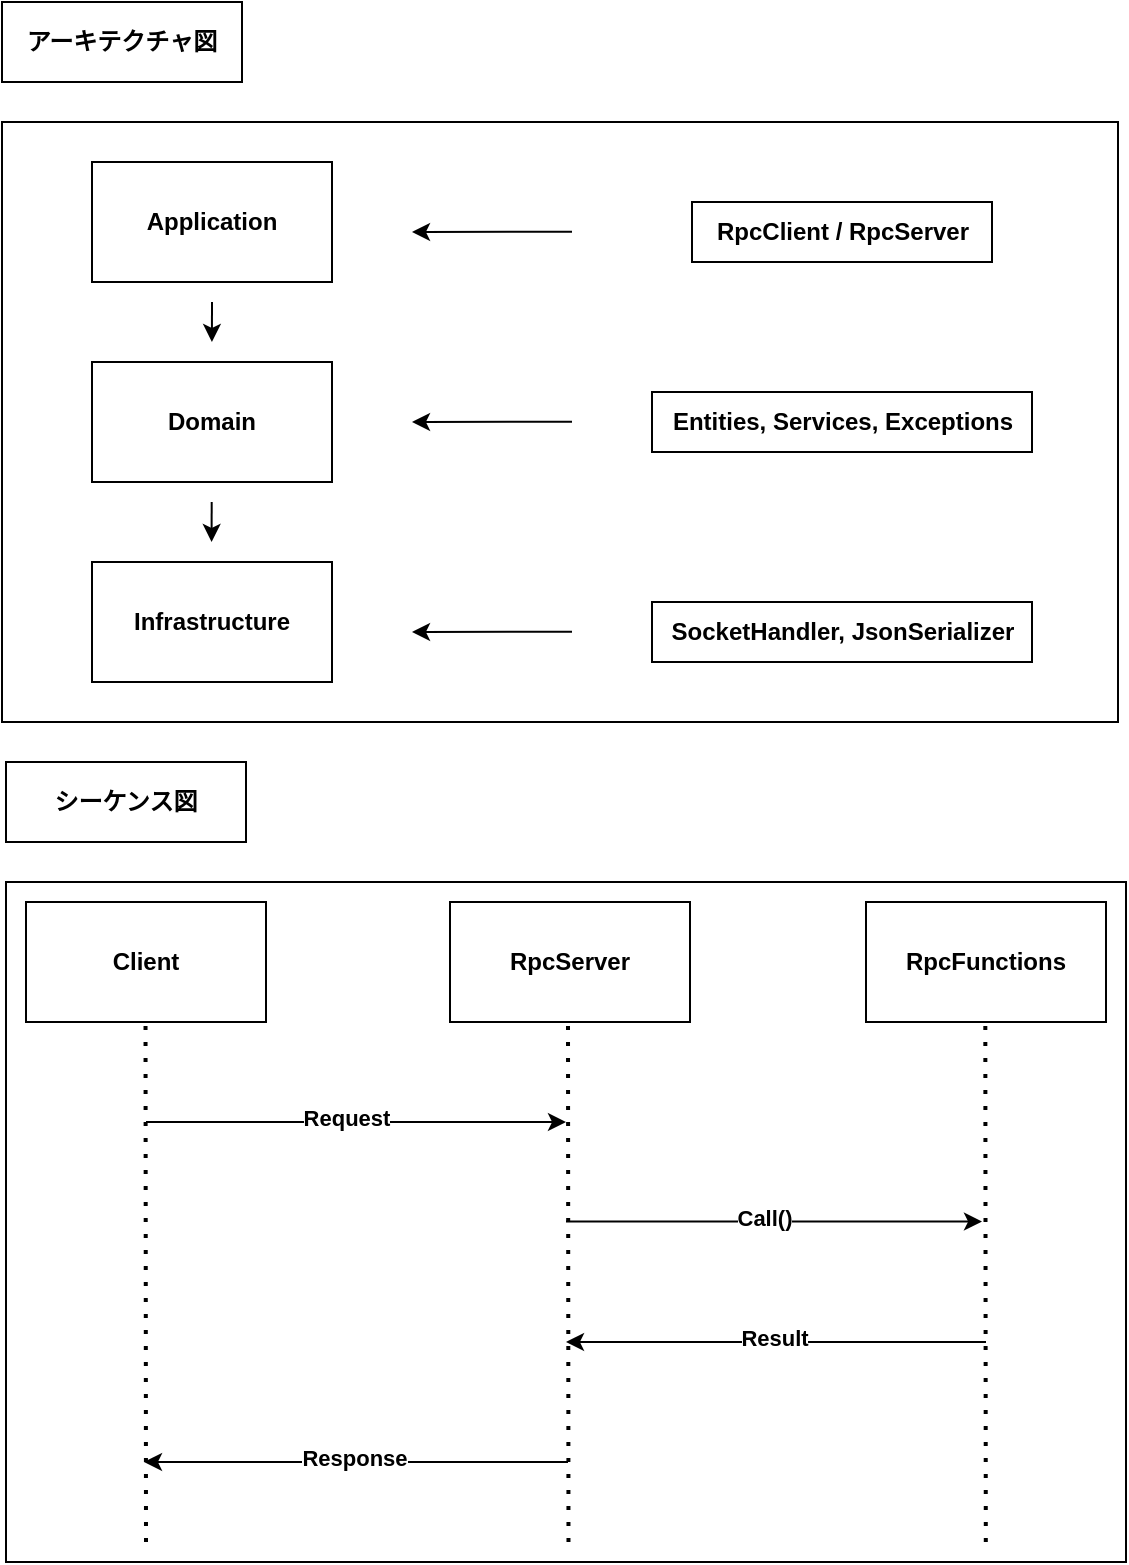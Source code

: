 <mxfile version="28.2.5">
  <diagram name="ページ1" id="TWzEQz-ueiFoFB7QWN1x">
    <mxGraphModel dx="1426" dy="795" grid="1" gridSize="10" guides="1" tooltips="1" connect="1" arrows="1" fold="1" page="1" pageScale="1" pageWidth="583" pageHeight="827" math="0" shadow="0">
      <root>
        <mxCell id="0" />
        <mxCell id="1" parent="0" />
        <mxCell id="rbiv8sPYF9aSL3rIzocT-1" value="" style="group" vertex="1" connectable="0" parent="1">
          <mxGeometry x="13" y="464" width="560" height="340" as="geometry" />
        </mxCell>
        <mxCell id="rbiv8sPYF9aSL3rIzocT-2" value="" style="whiteSpace=wrap;html=1;glass=0;fillColor=none;" vertex="1" parent="rbiv8sPYF9aSL3rIzocT-1">
          <mxGeometry width="560" height="340" as="geometry" />
        </mxCell>
        <mxCell id="rbiv8sPYF9aSL3rIzocT-3" value="" style="group" vertex="1" connectable="0" parent="rbiv8sPYF9aSL3rIzocT-1">
          <mxGeometry x="10" y="10" width="540" height="320" as="geometry" />
        </mxCell>
        <mxCell id="rbiv8sPYF9aSL3rIzocT-4" value="" style="group" vertex="1" connectable="0" parent="rbiv8sPYF9aSL3rIzocT-3">
          <mxGeometry width="120" height="320" as="geometry" />
        </mxCell>
        <mxCell id="rbiv8sPYF9aSL3rIzocT-5" value="&lt;b&gt;Client&lt;/b&gt;" style="rounded=0;whiteSpace=wrap;html=1;" vertex="1" parent="rbiv8sPYF9aSL3rIzocT-4">
          <mxGeometry width="120" height="60" as="geometry" />
        </mxCell>
        <mxCell id="rbiv8sPYF9aSL3rIzocT-6" value="" style="endArrow=none;dashed=1;html=1;dashPattern=1 3;strokeWidth=2;rounded=0;" edge="1" parent="rbiv8sPYF9aSL3rIzocT-4">
          <mxGeometry width="50" height="50" relative="1" as="geometry">
            <mxPoint x="60" y="320" as="sourcePoint" />
            <mxPoint x="59.76" y="60" as="targetPoint" />
          </mxGeometry>
        </mxCell>
        <mxCell id="rbiv8sPYF9aSL3rIzocT-7" value="" style="group" vertex="1" connectable="0" parent="rbiv8sPYF9aSL3rIzocT-3">
          <mxGeometry x="212" width="120" height="320" as="geometry" />
        </mxCell>
        <mxCell id="rbiv8sPYF9aSL3rIzocT-8" value="&lt;b&gt;RpcServer&lt;/b&gt;" style="rounded=0;whiteSpace=wrap;html=1;" vertex="1" parent="rbiv8sPYF9aSL3rIzocT-7">
          <mxGeometry width="120" height="60" as="geometry" />
        </mxCell>
        <mxCell id="rbiv8sPYF9aSL3rIzocT-9" value="" style="endArrow=none;dashed=1;html=1;dashPattern=1 3;strokeWidth=2;rounded=0;" edge="1" parent="rbiv8sPYF9aSL3rIzocT-7">
          <mxGeometry width="50" height="50" relative="1" as="geometry">
            <mxPoint x="59.24" y="320" as="sourcePoint" />
            <mxPoint x="59" y="60" as="targetPoint" />
          </mxGeometry>
        </mxCell>
        <mxCell id="rbiv8sPYF9aSL3rIzocT-10" value="" style="group" vertex="1" connectable="0" parent="rbiv8sPYF9aSL3rIzocT-3">
          <mxGeometry x="420" width="120" height="320" as="geometry" />
        </mxCell>
        <mxCell id="rbiv8sPYF9aSL3rIzocT-11" value="&lt;b&gt;RpcFunctions&lt;/b&gt;" style="rounded=0;whiteSpace=wrap;html=1;" vertex="1" parent="rbiv8sPYF9aSL3rIzocT-10">
          <mxGeometry width="120" height="60" as="geometry" />
        </mxCell>
        <mxCell id="rbiv8sPYF9aSL3rIzocT-12" value="" style="endArrow=none;dashed=1;html=1;dashPattern=1 3;strokeWidth=2;rounded=0;" edge="1" parent="rbiv8sPYF9aSL3rIzocT-10">
          <mxGeometry width="50" height="50" relative="1" as="geometry">
            <mxPoint x="59.9" y="320" as="sourcePoint" />
            <mxPoint x="59.66" y="60" as="targetPoint" />
          </mxGeometry>
        </mxCell>
        <mxCell id="rbiv8sPYF9aSL3rIzocT-13" value="" style="endArrow=classic;html=1;rounded=0;" edge="1" parent="rbiv8sPYF9aSL3rIzocT-10">
          <mxGeometry width="50" height="50" relative="1" as="geometry">
            <mxPoint x="-150" y="159.8" as="sourcePoint" />
            <mxPoint x="58" y="159.8" as="targetPoint" />
          </mxGeometry>
        </mxCell>
        <mxCell id="rbiv8sPYF9aSL3rIzocT-14" value="&lt;b&gt;Call()&lt;/b&gt;" style="edgeLabel;html=1;align=center;verticalAlign=middle;resizable=0;points=[];" vertex="1" connectable="0" parent="rbiv8sPYF9aSL3rIzocT-13">
          <mxGeometry x="-0.046" y="2" relative="1" as="geometry">
            <mxPoint as="offset" />
          </mxGeometry>
        </mxCell>
        <mxCell id="rbiv8sPYF9aSL3rIzocT-15" value="" style="endArrow=classic;html=1;rounded=0;" edge="1" parent="rbiv8sPYF9aSL3rIzocT-10">
          <mxGeometry width="50" height="50" relative="1" as="geometry">
            <mxPoint x="60" y="220" as="sourcePoint" />
            <mxPoint x="-150" y="220" as="targetPoint" />
          </mxGeometry>
        </mxCell>
        <mxCell id="rbiv8sPYF9aSL3rIzocT-16" value="&lt;b&gt;Result&lt;/b&gt;" style="edgeLabel;html=1;align=center;verticalAlign=middle;resizable=0;points=[];" vertex="1" connectable="0" parent="rbiv8sPYF9aSL3rIzocT-15">
          <mxGeometry x="0.01" y="-2" relative="1" as="geometry">
            <mxPoint as="offset" />
          </mxGeometry>
        </mxCell>
        <mxCell id="rbiv8sPYF9aSL3rIzocT-17" value="" style="endArrow=classic;html=1;rounded=0;" edge="1" parent="rbiv8sPYF9aSL3rIzocT-1">
          <mxGeometry width="50" height="50" relative="1" as="geometry">
            <mxPoint x="70" y="120" as="sourcePoint" />
            <mxPoint x="280" y="120" as="targetPoint" />
          </mxGeometry>
        </mxCell>
        <mxCell id="rbiv8sPYF9aSL3rIzocT-18" value="&lt;b&gt;Request&lt;/b&gt;" style="edgeLabel;html=1;align=center;verticalAlign=middle;resizable=0;points=[];" vertex="1" connectable="0" parent="rbiv8sPYF9aSL3rIzocT-17">
          <mxGeometry x="-0.046" y="2" relative="1" as="geometry">
            <mxPoint as="offset" />
          </mxGeometry>
        </mxCell>
        <mxCell id="rbiv8sPYF9aSL3rIzocT-19" value="" style="group" vertex="1" connectable="0" parent="rbiv8sPYF9aSL3rIzocT-1">
          <mxGeometry x="69" y="170" width="422" height="120" as="geometry" />
        </mxCell>
        <mxCell id="rbiv8sPYF9aSL3rIzocT-20" value="" style="endArrow=classic;html=1;rounded=0;" edge="1" parent="rbiv8sPYF9aSL3rIzocT-19">
          <mxGeometry width="50" height="50" relative="1" as="geometry">
            <mxPoint x="212" y="120" as="sourcePoint" />
            <mxPoint y="120" as="targetPoint" />
          </mxGeometry>
        </mxCell>
        <mxCell id="rbiv8sPYF9aSL3rIzocT-21" value="&lt;b&gt;Response&lt;/b&gt;" style="edgeLabel;html=1;align=center;verticalAlign=middle;resizable=0;points=[];" vertex="1" connectable="0" parent="rbiv8sPYF9aSL3rIzocT-20">
          <mxGeometry x="0.01" y="-2" relative="1" as="geometry">
            <mxPoint as="offset" />
          </mxGeometry>
        </mxCell>
        <mxCell id="rbiv8sPYF9aSL3rIzocT-22" value="&lt;b&gt;シーケンス図&lt;/b&gt;" style="rounded=0;whiteSpace=wrap;html=1;" vertex="1" parent="1">
          <mxGeometry x="13" y="404" width="120" height="40" as="geometry" />
        </mxCell>
        <mxCell id="rbiv8sPYF9aSL3rIzocT-23" value="&lt;b&gt;アーキテクチャ図&lt;/b&gt;" style="rounded=0;whiteSpace=wrap;html=1;" vertex="1" parent="1">
          <mxGeometry x="11" y="24" width="120" height="40" as="geometry" />
        </mxCell>
        <mxCell id="rbiv8sPYF9aSL3rIzocT-24" value="" style="group" vertex="1" connectable="0" parent="1">
          <mxGeometry x="11" y="84" width="558" height="300" as="geometry" />
        </mxCell>
        <mxCell id="rbiv8sPYF9aSL3rIzocT-25" value="" style="rounded=0;whiteSpace=wrap;html=1;glass=0;fillColor=none;" vertex="1" parent="rbiv8sPYF9aSL3rIzocT-24">
          <mxGeometry width="558" height="300" as="geometry" />
        </mxCell>
        <mxCell id="rbiv8sPYF9aSL3rIzocT-26" value="" style="group" vertex="1" connectable="0" parent="rbiv8sPYF9aSL3rIzocT-24">
          <mxGeometry x="45" y="20" width="470" height="260" as="geometry" />
        </mxCell>
        <mxCell id="rbiv8sPYF9aSL3rIzocT-27" value="" style="group" vertex="1" connectable="0" parent="rbiv8sPYF9aSL3rIzocT-26">
          <mxGeometry width="120" height="260" as="geometry" />
        </mxCell>
        <mxCell id="rbiv8sPYF9aSL3rIzocT-28" value="&lt;b&gt;Application&lt;/b&gt;" style="rounded=0;whiteSpace=wrap;html=1;" vertex="1" parent="rbiv8sPYF9aSL3rIzocT-27">
          <mxGeometry width="120" height="60" as="geometry" />
        </mxCell>
        <mxCell id="rbiv8sPYF9aSL3rIzocT-29" value="&lt;b&gt;Domain&lt;/b&gt;" style="rounded=0;whiteSpace=wrap;html=1;" vertex="1" parent="rbiv8sPYF9aSL3rIzocT-27">
          <mxGeometry y="100" width="120" height="60" as="geometry" />
        </mxCell>
        <mxCell id="rbiv8sPYF9aSL3rIzocT-30" value="&lt;b&gt;Infrastructure&lt;/b&gt;" style="rounded=0;whiteSpace=wrap;html=1;" vertex="1" parent="rbiv8sPYF9aSL3rIzocT-27">
          <mxGeometry y="200" width="120" height="60" as="geometry" />
        </mxCell>
        <mxCell id="rbiv8sPYF9aSL3rIzocT-31" value="" style="endArrow=classic;html=1;rounded=0;" edge="1" parent="rbiv8sPYF9aSL3rIzocT-27">
          <mxGeometry width="50" height="50" relative="1" as="geometry">
            <mxPoint x="60" y="70" as="sourcePoint" />
            <mxPoint x="59.96" y="90" as="targetPoint" />
            <Array as="points">
              <mxPoint x="59.96" y="70" />
            </Array>
          </mxGeometry>
        </mxCell>
        <mxCell id="rbiv8sPYF9aSL3rIzocT-32" value="" style="endArrow=classic;html=1;rounded=0;" edge="1" parent="rbiv8sPYF9aSL3rIzocT-27">
          <mxGeometry width="50" height="50" relative="1" as="geometry">
            <mxPoint x="59.84" y="170" as="sourcePoint" />
            <mxPoint x="59.8" y="190" as="targetPoint" />
            <Array as="points">
              <mxPoint x="59.8" y="170" />
            </Array>
          </mxGeometry>
        </mxCell>
        <mxCell id="rbiv8sPYF9aSL3rIzocT-33" value="" style="group" vertex="1" connectable="0" parent="rbiv8sPYF9aSL3rIzocT-26">
          <mxGeometry x="280" y="20" width="190" height="230" as="geometry" />
        </mxCell>
        <mxCell id="rbiv8sPYF9aSL3rIzocT-34" value="&lt;b&gt;RpcClient / RpcServer&lt;/b&gt;" style="text;html=1;align=center;verticalAlign=middle;resizable=0;points=[];autosize=1;strokeColor=default;fillColor=none;" vertex="1" parent="rbiv8sPYF9aSL3rIzocT-33">
          <mxGeometry x="20" width="150" height="30" as="geometry" />
        </mxCell>
        <mxCell id="rbiv8sPYF9aSL3rIzocT-35" value="&lt;b&gt;Entities, Services, Exceptions&lt;/b&gt;" style="text;html=1;align=center;verticalAlign=middle;resizable=0;points=[];autosize=1;strokeColor=default;fillColor=none;" vertex="1" parent="rbiv8sPYF9aSL3rIzocT-33">
          <mxGeometry y="95" width="190" height="30" as="geometry" />
        </mxCell>
        <mxCell id="rbiv8sPYF9aSL3rIzocT-36" value="&lt;b&gt;SocketHandler, JsonSerializer&lt;/b&gt;" style="text;html=1;align=center;verticalAlign=middle;resizable=0;points=[];autosize=1;strokeColor=default;fillColor=none;" vertex="1" parent="rbiv8sPYF9aSL3rIzocT-33">
          <mxGeometry y="200" width="190" height="30" as="geometry" />
        </mxCell>
        <mxCell id="rbiv8sPYF9aSL3rIzocT-37" value="" style="group" vertex="1" connectable="0" parent="rbiv8sPYF9aSL3rIzocT-26">
          <mxGeometry x="160" y="34.86" width="80" height="200.14" as="geometry" />
        </mxCell>
        <mxCell id="rbiv8sPYF9aSL3rIzocT-38" value="" style="endArrow=classic;html=1;rounded=0;" edge="1" parent="rbiv8sPYF9aSL3rIzocT-37">
          <mxGeometry width="50" height="50" relative="1" as="geometry">
            <mxPoint x="50.04" as="sourcePoint" />
            <mxPoint y="0.14" as="targetPoint" />
            <Array as="points">
              <mxPoint x="80" />
              <mxPoint x="50" />
            </Array>
          </mxGeometry>
        </mxCell>
        <mxCell id="rbiv8sPYF9aSL3rIzocT-39" value="" style="endArrow=classic;html=1;rounded=0;" edge="1" parent="rbiv8sPYF9aSL3rIzocT-37">
          <mxGeometry width="50" height="50" relative="1" as="geometry">
            <mxPoint x="50.04" y="95.0" as="sourcePoint" />
            <mxPoint y="95.14" as="targetPoint" />
            <Array as="points">
              <mxPoint x="80" y="95.0" />
              <mxPoint x="50" y="95.0" />
            </Array>
          </mxGeometry>
        </mxCell>
        <mxCell id="rbiv8sPYF9aSL3rIzocT-40" value="" style="endArrow=classic;html=1;rounded=0;" edge="1" parent="rbiv8sPYF9aSL3rIzocT-37">
          <mxGeometry width="50" height="50" relative="1" as="geometry">
            <mxPoint x="50.04" y="200" as="sourcePoint" />
            <mxPoint y="200.14" as="targetPoint" />
            <Array as="points">
              <mxPoint x="80" y="200" />
              <mxPoint x="50" y="200" />
            </Array>
          </mxGeometry>
        </mxCell>
      </root>
    </mxGraphModel>
  </diagram>
</mxfile>
